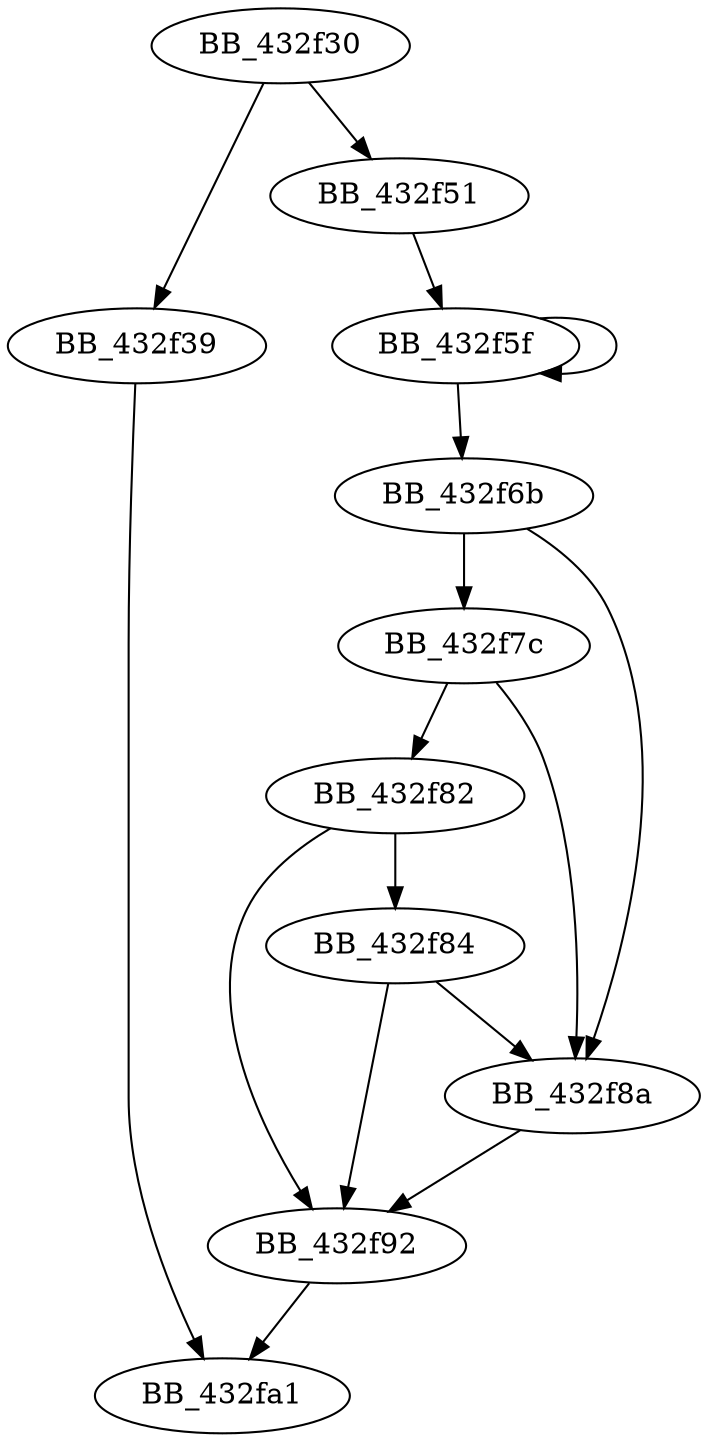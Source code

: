 DiGraph __aullrem{
BB_432f30->BB_432f39
BB_432f30->BB_432f51
BB_432f39->BB_432fa1
BB_432f51->BB_432f5f
BB_432f5f->BB_432f5f
BB_432f5f->BB_432f6b
BB_432f6b->BB_432f7c
BB_432f6b->BB_432f8a
BB_432f7c->BB_432f82
BB_432f7c->BB_432f8a
BB_432f82->BB_432f84
BB_432f82->BB_432f92
BB_432f84->BB_432f8a
BB_432f84->BB_432f92
BB_432f8a->BB_432f92
BB_432f92->BB_432fa1
}
